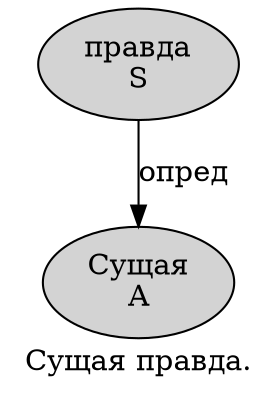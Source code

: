 digraph SENTENCE_2666 {
	graph [label="Сущая правда."]
	node [style=filled]
		0 [label="Сущая
A" color="" fillcolor=lightgray penwidth=1 shape=ellipse]
		1 [label="правда
S" color="" fillcolor=lightgray penwidth=1 shape=ellipse]
			1 -> 0 [label="опред"]
}